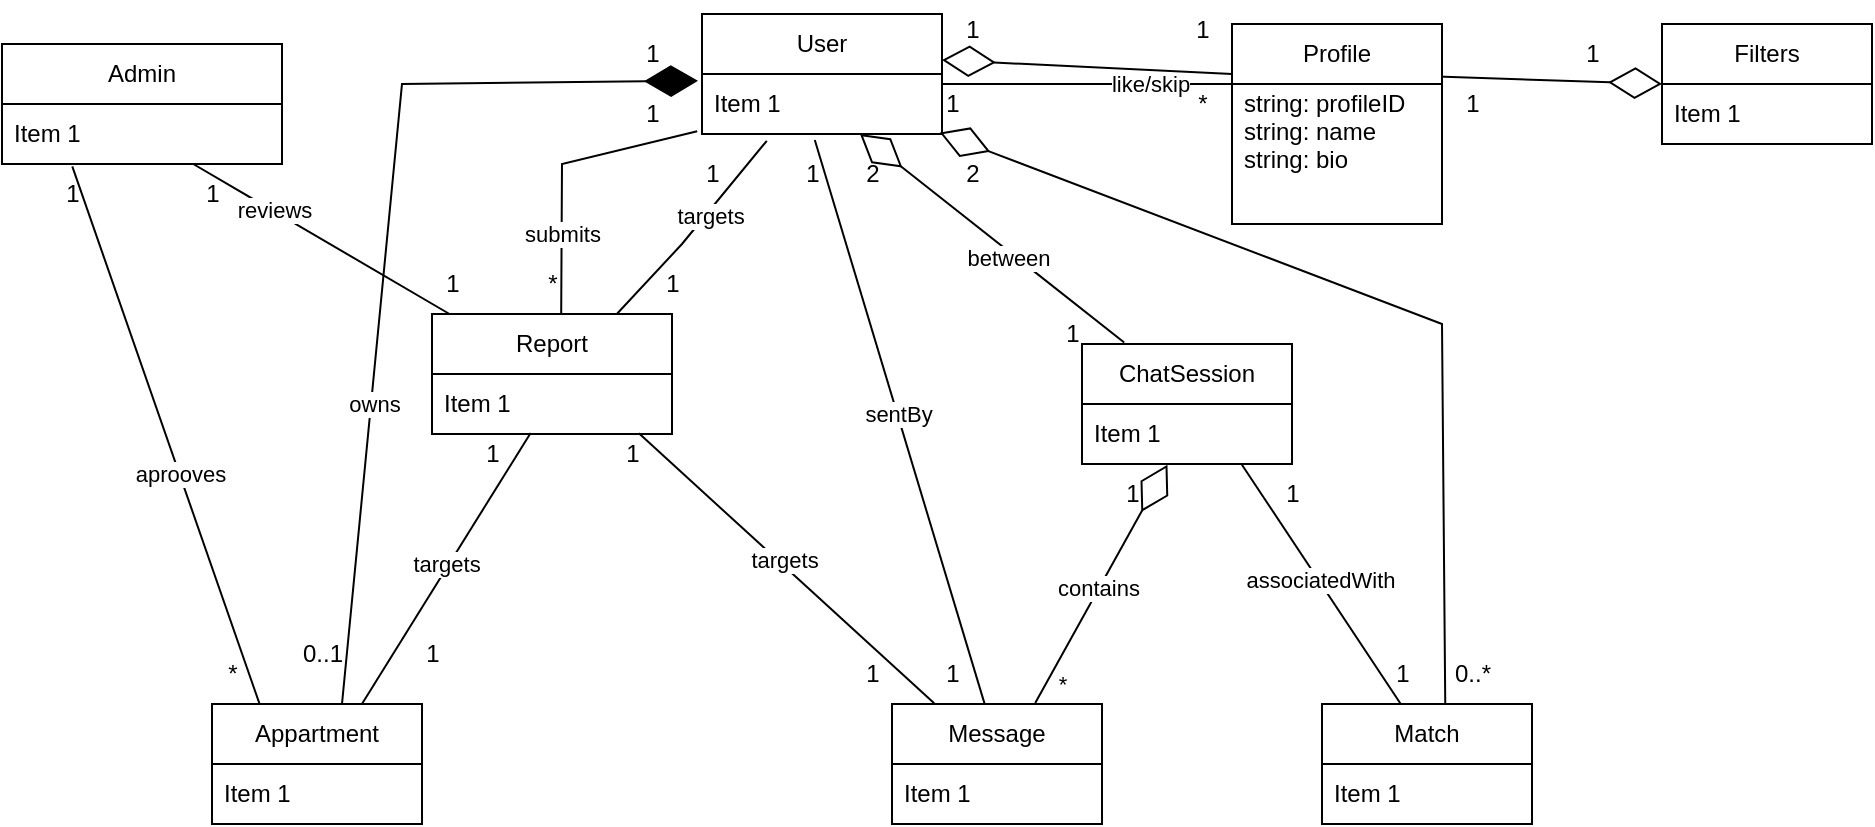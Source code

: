 <mxfile version="26.2.14">
  <diagram id="R2lEEEUBdFMjLlhIrx00" name="Page-1">
    <mxGraphModel dx="1833" dy="1007" grid="1" gridSize="10" guides="1" tooltips="1" connect="1" arrows="1" fold="1" page="1" pageScale="1" pageWidth="1100" pageHeight="850" math="0" shadow="0" extFonts="Permanent Marker^https://fonts.googleapis.com/css?family=Permanent+Marker">
      <root>
        <mxCell id="0" />
        <mxCell id="1" parent="0" />
        <mxCell id="CzUIcHv0P2m2ANK762qB-11" value="" style="endArrow=diamondThin;endFill=0;endSize=24;html=1;rounded=0;exitX=0.682;exitY=-0.008;exitDx=0;exitDy=0;exitPerimeter=0;entryX=0.407;entryY=1.013;entryDx=0;entryDy=0;entryPerimeter=0;" parent="1" source="oZNQDrS6y1OFrkhBLZb1-55" target="oZNQDrS6y1OFrkhBLZb1-60" edge="1">
          <mxGeometry width="160" relative="1" as="geometry">
            <mxPoint x="606.667" y="650" as="sourcePoint" />
            <mxPoint x="673.268" y="530" as="targetPoint" />
          </mxGeometry>
        </mxCell>
        <mxCell id="CzUIcHv0P2m2ANK762qB-12" value="contains" style="edgeLabel;html=1;align=center;verticalAlign=middle;resizable=0;points=[];" parent="CzUIcHv0P2m2ANK762qB-11" vertex="1" connectable="0">
          <mxGeometry x="-0.037" y="1" relative="1" as="geometry">
            <mxPoint as="offset" />
          </mxGeometry>
        </mxCell>
        <mxCell id="CzUIcHv0P2m2ANK762qB-18" value="*" style="edgeLabel;html=1;align=center;verticalAlign=middle;resizable=0;points=[];" parent="CzUIcHv0P2m2ANK762qB-11" vertex="1" connectable="0">
          <mxGeometry x="-0.797" y="2" relative="1" as="geometry">
            <mxPoint x="8" y="3" as="offset" />
          </mxGeometry>
        </mxCell>
        <mxCell id="CzUIcHv0P2m2ANK762qB-16" value="" style="endArrow=none;html=1;rounded=0;exitX=0.39;exitY=0.039;exitDx=0;exitDy=0;exitPerimeter=0;entryX=0.76;entryY=1.003;entryDx=0;entryDy=0;entryPerimeter=0;" parent="1" source="oZNQDrS6y1OFrkhBLZb1-57" target="oZNQDrS6y1OFrkhBLZb1-60" edge="1">
          <mxGeometry width="50" height="50" relative="1" as="geometry">
            <mxPoint x="790" y="650" as="sourcePoint" />
            <mxPoint x="709.88" y="530" as="targetPoint" />
          </mxGeometry>
        </mxCell>
        <mxCell id="CzUIcHv0P2m2ANK762qB-17" value="associatedWith" style="edgeLabel;html=1;align=center;verticalAlign=middle;resizable=0;points=[];" parent="CzUIcHv0P2m2ANK762qB-16" vertex="1" connectable="0">
          <mxGeometry x="0.052" relative="1" as="geometry">
            <mxPoint as="offset" />
          </mxGeometry>
        </mxCell>
        <mxCell id="CzUIcHv0P2m2ANK762qB-19" value="1" style="text;html=1;align=center;verticalAlign=middle;resizable=0;points=[];autosize=1;strokeColor=none;fillColor=none;" parent="1" vertex="1">
          <mxGeometry x="640" y="530" width="30" height="30" as="geometry" />
        </mxCell>
        <mxCell id="CzUIcHv0P2m2ANK762qB-20" value="1" style="text;html=1;align=center;verticalAlign=middle;resizable=0;points=[];autosize=1;strokeColor=none;fillColor=none;" parent="1" vertex="1">
          <mxGeometry x="720" y="530" width="30" height="30" as="geometry" />
        </mxCell>
        <mxCell id="CzUIcHv0P2m2ANK762qB-21" value="1" style="text;html=1;align=center;verticalAlign=middle;resizable=0;points=[];autosize=1;strokeColor=none;fillColor=none;" parent="1" vertex="1">
          <mxGeometry x="775" y="620" width="30" height="30" as="geometry" />
        </mxCell>
        <mxCell id="CzUIcHv0P2m2ANK762qB-23" value="" style="endArrow=diamondThin;endFill=0;endSize=24;html=1;rounded=0;entryX=0.991;entryY=0.976;entryDx=0;entryDy=0;entryPerimeter=0;exitX=0.587;exitY=0.015;exitDx=0;exitDy=0;exitPerimeter=0;" parent="1" source="oZNQDrS6y1OFrkhBLZb1-57" target="oZNQDrS6y1OFrkhBLZb1-43" edge="1">
          <mxGeometry width="160" relative="1" as="geometry">
            <mxPoint x="811.667" y="650.91" as="sourcePoint" />
            <mxPoint x="550" y="362.5" as="targetPoint" />
            <Array as="points">
              <mxPoint x="810" y="460" />
            </Array>
          </mxGeometry>
        </mxCell>
        <mxCell id="CzUIcHv0P2m2ANK762qB-24" value="" style="endArrow=diamondThin;endFill=0;endSize=24;html=1;rounded=0;exitX=0.201;exitY=-0.012;exitDx=0;exitDy=0;exitPerimeter=0;" parent="1" source="oZNQDrS6y1OFrkhBLZb1-59" target="oZNQDrS6y1OFrkhBLZb1-43" edge="1">
          <mxGeometry width="160" relative="1" as="geometry">
            <mxPoint x="652" y="470" as="sourcePoint" />
            <mxPoint x="527.5" y="370" as="targetPoint" />
          </mxGeometry>
        </mxCell>
        <mxCell id="CzUIcHv0P2m2ANK762qB-25" value="between" style="edgeLabel;html=1;align=center;verticalAlign=middle;resizable=0;points=[];" parent="CzUIcHv0P2m2ANK762qB-24" vertex="1" connectable="0">
          <mxGeometry x="-0.136" y="3" relative="1" as="geometry">
            <mxPoint as="offset" />
          </mxGeometry>
        </mxCell>
        <mxCell id="CzUIcHv0P2m2ANK762qB-26" value="2" style="text;html=1;align=center;verticalAlign=middle;resizable=0;points=[];autosize=1;strokeColor=none;fillColor=none;" parent="1" vertex="1">
          <mxGeometry x="510" y="370" width="30" height="30" as="geometry" />
        </mxCell>
        <mxCell id="CzUIcHv0P2m2ANK762qB-27" value="1" style="text;html=1;align=center;verticalAlign=middle;resizable=0;points=[];autosize=1;strokeColor=none;fillColor=none;" parent="1" vertex="1">
          <mxGeometry x="610" y="450" width="30" height="30" as="geometry" />
        </mxCell>
        <mxCell id="CzUIcHv0P2m2ANK762qB-28" value="" style="endArrow=none;html=1;rounded=0;entryX=0.47;entryY=1.1;entryDx=0;entryDy=0;entryPerimeter=0;exitX=0.441;exitY=-0.001;exitDx=0;exitDy=0;exitPerimeter=0;" parent="1" source="oZNQDrS6y1OFrkhBLZb1-55" target="oZNQDrS6y1OFrkhBLZb1-43" edge="1">
          <mxGeometry width="50" height="50" relative="1" as="geometry">
            <mxPoint x="581" y="650" as="sourcePoint" />
            <mxPoint x="498.824" y="370" as="targetPoint" />
          </mxGeometry>
        </mxCell>
        <mxCell id="CzUIcHv0P2m2ANK762qB-29" value="sentBy" style="edgeLabel;html=1;align=center;verticalAlign=middle;resizable=0;points=[];" parent="CzUIcHv0P2m2ANK762qB-28" vertex="1" connectable="0">
          <mxGeometry x="0.028" relative="1" as="geometry">
            <mxPoint as="offset" />
          </mxGeometry>
        </mxCell>
        <mxCell id="CzUIcHv0P2m2ANK762qB-30" value="1" style="text;html=1;align=center;verticalAlign=middle;resizable=0;points=[];autosize=1;strokeColor=none;fillColor=none;" parent="1" vertex="1">
          <mxGeometry x="550" y="620" width="30" height="30" as="geometry" />
        </mxCell>
        <mxCell id="CzUIcHv0P2m2ANK762qB-31" value="1" style="text;html=1;align=center;verticalAlign=middle;resizable=0;points=[];autosize=1;strokeColor=none;fillColor=none;" parent="1" vertex="1">
          <mxGeometry x="480" y="370" width="30" height="30" as="geometry" />
        </mxCell>
        <mxCell id="CzUIcHv0P2m2ANK762qB-32" value="" style="endArrow=none;html=1;rounded=0;entryX=-0.02;entryY=0.953;entryDx=0;entryDy=0;entryPerimeter=0;exitX=0.653;exitY=1.014;exitDx=0;exitDy=0;exitPerimeter=0;" parent="1" source="CzUIcHv0P2m2ANK762qB-37" target="oZNQDrS6y1OFrkhBLZb1-43" edge="1">
          <mxGeometry width="50" height="50" relative="1" as="geometry">
            <mxPoint x="370" y="455" as="sourcePoint" />
            <mxPoint x="430" y="360" as="targetPoint" />
            <Array as="points">
              <mxPoint x="370" y="380" />
            </Array>
          </mxGeometry>
        </mxCell>
        <mxCell id="CzUIcHv0P2m2ANK762qB-35" value="submits" style="edgeLabel;html=1;align=center;verticalAlign=middle;resizable=0;points=[];" parent="CzUIcHv0P2m2ANK762qB-32" vertex="1" connectable="0">
          <mxGeometry x="-0.441" relative="1" as="geometry">
            <mxPoint as="offset" />
          </mxGeometry>
        </mxCell>
        <mxCell id="CzUIcHv0P2m2ANK762qB-33" value="" style="endArrow=none;html=1;rounded=0;entryX=0.27;entryY=1.113;entryDx=0;entryDy=0;entryPerimeter=0;exitX=0.772;exitY=-0.004;exitDx=0;exitDy=0;exitPerimeter=0;" parent="1" source="oZNQDrS6y1OFrkhBLZb1-62" target="oZNQDrS6y1OFrkhBLZb1-43" edge="1">
          <mxGeometry width="50" height="50" relative="1" as="geometry">
            <mxPoint x="397.692" y="455" as="sourcePoint" />
            <mxPoint x="467.5" y="370" as="targetPoint" />
            <Array as="points">
              <mxPoint x="430" y="420" />
            </Array>
          </mxGeometry>
        </mxCell>
        <mxCell id="CzUIcHv0P2m2ANK762qB-36" value="targets" style="edgeLabel;html=1;align=center;verticalAlign=middle;resizable=0;points=[];" parent="CzUIcHv0P2m2ANK762qB-33" vertex="1" connectable="0">
          <mxGeometry x="0.169" y="-1" relative="1" as="geometry">
            <mxPoint x="1" as="offset" />
          </mxGeometry>
        </mxCell>
        <mxCell id="CzUIcHv0P2m2ANK762qB-37" value="*" style="text;html=1;align=center;verticalAlign=middle;resizable=0;points=[];autosize=1;strokeColor=none;fillColor=none;" parent="1" vertex="1">
          <mxGeometry x="350" y="425" width="30" height="30" as="geometry" />
        </mxCell>
        <mxCell id="CzUIcHv0P2m2ANK762qB-38" value="1" style="text;html=1;align=center;verticalAlign=middle;resizable=0;points=[];autosize=1;strokeColor=none;fillColor=none;" parent="1" vertex="1">
          <mxGeometry x="400" y="340" width="30" height="30" as="geometry" />
        </mxCell>
        <mxCell id="CzUIcHv0P2m2ANK762qB-39" value="1" style="text;html=1;align=center;verticalAlign=middle;resizable=0;points=[];autosize=1;strokeColor=none;fillColor=none;" parent="1" vertex="1">
          <mxGeometry x="410" y="425" width="30" height="30" as="geometry" />
        </mxCell>
        <mxCell id="CzUIcHv0P2m2ANK762qB-40" value="1" style="text;html=1;align=center;verticalAlign=middle;resizable=0;points=[];autosize=1;strokeColor=none;fillColor=none;" parent="1" vertex="1">
          <mxGeometry x="430" y="370" width="30" height="30" as="geometry" />
        </mxCell>
        <mxCell id="CzUIcHv0P2m2ANK762qB-41" value="" style="endArrow=none;html=1;rounded=0;exitX=0.714;exitY=0;exitDx=0;exitDy=0;exitPerimeter=0;entryX=0.411;entryY=0.982;entryDx=0;entryDy=0;entryPerimeter=0;" parent="1" source="oZNQDrS6y1OFrkhBLZb1-53" target="oZNQDrS6y1OFrkhBLZb1-63" edge="1">
          <mxGeometry width="50" height="50" relative="1" as="geometry">
            <mxPoint x="277.838" y="640" as="sourcePoint" />
            <mxPoint x="351.813" y="515" as="targetPoint" />
          </mxGeometry>
        </mxCell>
        <mxCell id="CzUIcHv0P2m2ANK762qB-42" value="targets" style="edgeLabel;html=1;align=center;verticalAlign=middle;resizable=0;points=[];" parent="CzUIcHv0P2m2ANK762qB-41" vertex="1" connectable="0">
          <mxGeometry x="0.023" y="2" relative="1" as="geometry">
            <mxPoint as="offset" />
          </mxGeometry>
        </mxCell>
        <mxCell id="CzUIcHv0P2m2ANK762qB-43" value="" style="endArrow=none;html=1;rounded=0;exitX=0.201;exitY=-0.006;exitDx=0;exitDy=0;exitPerimeter=0;entryX=0.862;entryY=0.989;entryDx=0;entryDy=0;entryPerimeter=0;" parent="1" source="oZNQDrS6y1OFrkhBLZb1-55" target="oZNQDrS6y1OFrkhBLZb1-63" edge="1">
          <mxGeometry width="50" height="50" relative="1" as="geometry">
            <mxPoint x="556.154" y="650" as="sourcePoint" />
            <mxPoint x="403.911" y="515" as="targetPoint" />
          </mxGeometry>
        </mxCell>
        <mxCell id="CzUIcHv0P2m2ANK762qB-44" value="targets" style="edgeLabel;html=1;align=center;verticalAlign=middle;resizable=0;points=[];" parent="CzUIcHv0P2m2ANK762qB-43" vertex="1" connectable="0">
          <mxGeometry x="0.038" y="-2" relative="1" as="geometry">
            <mxPoint as="offset" />
          </mxGeometry>
        </mxCell>
        <mxCell id="CzUIcHv0P2m2ANK762qB-45" value="1" style="text;html=1;align=center;verticalAlign=middle;resizable=0;points=[];autosize=1;strokeColor=none;fillColor=none;" parent="1" vertex="1">
          <mxGeometry x="320" y="510" width="30" height="30" as="geometry" />
        </mxCell>
        <mxCell id="CzUIcHv0P2m2ANK762qB-46" value="1" style="text;html=1;align=center;verticalAlign=middle;resizable=0;points=[];autosize=1;strokeColor=none;fillColor=none;" parent="1" vertex="1">
          <mxGeometry x="290" y="610" width="30" height="30" as="geometry" />
        </mxCell>
        <mxCell id="CzUIcHv0P2m2ANK762qB-47" value="1" style="text;html=1;align=center;verticalAlign=middle;resizable=0;points=[];autosize=1;strokeColor=none;fillColor=none;" parent="1" vertex="1">
          <mxGeometry x="390" y="510" width="30" height="30" as="geometry" />
        </mxCell>
        <mxCell id="CzUIcHv0P2m2ANK762qB-48" value="1" style="text;html=1;align=center;verticalAlign=middle;resizable=0;points=[];autosize=1;strokeColor=none;fillColor=none;" parent="1" vertex="1">
          <mxGeometry x="510" y="620" width="30" height="30" as="geometry" />
        </mxCell>
        <mxCell id="CzUIcHv0P2m2ANK762qB-49" value="" style="endArrow=diamondThin;endFill=1;endSize=24;html=1;rounded=0;entryX=-0.017;entryY=0.113;entryDx=0;entryDy=0;entryPerimeter=0;exitX=0.619;exitY=0;exitDx=0;exitDy=0;exitPerimeter=0;" parent="1" source="oZNQDrS6y1OFrkhBLZb1-53" target="oZNQDrS6y1OFrkhBLZb1-43" edge="1">
          <mxGeometry width="160" relative="1" as="geometry">
            <mxPoint x="262.727" y="640" as="sourcePoint" />
            <mxPoint x="370" y="340" as="targetPoint" />
            <Array as="points">
              <mxPoint x="290" y="340" />
            </Array>
          </mxGeometry>
        </mxCell>
        <mxCell id="CzUIcHv0P2m2ANK762qB-51" value="owns" style="edgeLabel;html=1;align=center;verticalAlign=middle;resizable=0;points=[];" parent="CzUIcHv0P2m2ANK762qB-49" vertex="1" connectable="0">
          <mxGeometry x="-0.343" y="-1" relative="1" as="geometry">
            <mxPoint as="offset" />
          </mxGeometry>
        </mxCell>
        <mxCell id="CzUIcHv0P2m2ANK762qB-52" value="1" style="text;html=1;align=center;verticalAlign=middle;resizable=0;points=[];autosize=1;strokeColor=none;fillColor=none;" parent="1" vertex="1">
          <mxGeometry x="400" y="310" width="30" height="30" as="geometry" />
        </mxCell>
        <mxCell id="CzUIcHv0P2m2ANK762qB-53" value="0..1" style="text;html=1;align=center;verticalAlign=middle;resizable=0;points=[];autosize=1;strokeColor=none;fillColor=none;" parent="1" vertex="1">
          <mxGeometry x="230" y="610" width="40" height="30" as="geometry" />
        </mxCell>
        <mxCell id="CzUIcHv0P2m2ANK762qB-54" value="" style="endArrow=none;html=1;rounded=0;exitX=0.975;exitY=1.045;exitDx=0;exitDy=0;exitPerimeter=0;entryX=0.251;entryY=1.04;entryDx=0;entryDy=0;entryPerimeter=0;" parent="1" source="CzUIcHv0P2m2ANK762qB-58" target="oZNQDrS6y1OFrkhBLZb1-39" edge="1">
          <mxGeometry width="50" height="50" relative="1" as="geometry">
            <mxPoint x="214.52" y="637.48" as="sourcePoint" />
            <mxPoint x="130" y="380" as="targetPoint" />
          </mxGeometry>
        </mxCell>
        <mxCell id="CzUIcHv0P2m2ANK762qB-56" value="aprooves" style="edgeLabel;html=1;align=center;verticalAlign=middle;resizable=0;points=[];" parent="CzUIcHv0P2m2ANK762qB-54" vertex="1" connectable="0">
          <mxGeometry x="-0.14" relative="1" as="geometry">
            <mxPoint as="offset" />
          </mxGeometry>
        </mxCell>
        <mxCell id="CzUIcHv0P2m2ANK762qB-57" value="1" style="text;html=1;align=center;verticalAlign=middle;resizable=0;points=[];autosize=1;strokeColor=none;fillColor=none;" parent="1" vertex="1">
          <mxGeometry x="110" y="380" width="30" height="30" as="geometry" />
        </mxCell>
        <mxCell id="CzUIcHv0P2m2ANK762qB-58" value="*" style="text;html=1;align=center;verticalAlign=middle;resizable=0;points=[];autosize=1;strokeColor=none;fillColor=none;" parent="1" vertex="1">
          <mxGeometry x="190" y="620" width="30" height="30" as="geometry" />
        </mxCell>
        <mxCell id="CzUIcHv0P2m2ANK762qB-59" value="" style="endArrow=none;html=1;rounded=0;" parent="1" source="oZNQDrS6y1OFrkhBLZb1-39" target="oZNQDrS6y1OFrkhBLZb1-62" edge="1">
          <mxGeometry width="50" height="50" relative="1" as="geometry">
            <mxPoint x="205" y="380" as="sourcePoint" />
            <mxPoint x="310" y="455" as="targetPoint" />
          </mxGeometry>
        </mxCell>
        <mxCell id="CzUIcHv0P2m2ANK762qB-60" value="reviews" style="edgeLabel;html=1;align=center;verticalAlign=middle;resizable=0;points=[];" parent="CzUIcHv0P2m2ANK762qB-59" vertex="1" connectable="0">
          <mxGeometry x="-0.381" relative="1" as="geometry">
            <mxPoint as="offset" />
          </mxGeometry>
        </mxCell>
        <mxCell id="CzUIcHv0P2m2ANK762qB-61" value="1" style="text;html=1;align=center;verticalAlign=middle;resizable=0;points=[];autosize=1;strokeColor=none;fillColor=none;" parent="1" vertex="1">
          <mxGeometry x="180" y="380" width="30" height="30" as="geometry" />
        </mxCell>
        <mxCell id="CzUIcHv0P2m2ANK762qB-62" value="1" style="text;html=1;align=center;verticalAlign=middle;resizable=0;points=[];autosize=1;strokeColor=none;fillColor=none;" parent="1" vertex="1">
          <mxGeometry x="300" y="425" width="30" height="30" as="geometry" />
        </mxCell>
        <mxCell id="CzUIcHv0P2m2ANK762qB-63" value="0..*" style="text;html=1;align=center;verticalAlign=middle;resizable=0;points=[];autosize=1;strokeColor=none;fillColor=none;" parent="1" vertex="1">
          <mxGeometry x="805" y="620" width="40" height="30" as="geometry" />
        </mxCell>
        <mxCell id="CzUIcHv0P2m2ANK762qB-64" value="2" style="text;html=1;align=center;verticalAlign=middle;resizable=0;points=[];autosize=1;strokeColor=none;fillColor=none;" parent="1" vertex="1">
          <mxGeometry x="560" y="370" width="30" height="30" as="geometry" />
        </mxCell>
        <mxCell id="CzUIcHv0P2m2ANK762qB-65" value="" style="endArrow=none;html=1;rounded=0;entryX=1;entryY=0.167;entryDx=0;entryDy=0;entryPerimeter=0;exitX=0.048;exitY=0;exitDx=0;exitDy=0;exitPerimeter=0;" parent="1" source="oZNQDrS6y1OFrkhBLZb1-50" target="oZNQDrS6y1OFrkhBLZb1-43" edge="1">
          <mxGeometry width="50" height="50" relative="1" as="geometry">
            <mxPoint x="700" y="340.003" as="sourcePoint" />
            <mxPoint x="550" y="340" as="targetPoint" />
          </mxGeometry>
        </mxCell>
        <mxCell id="CzUIcHv0P2m2ANK762qB-66" value="like/skip" style="edgeLabel;html=1;align=center;verticalAlign=middle;resizable=0;points=[];" parent="CzUIcHv0P2m2ANK762qB-65" vertex="1" connectable="0">
          <mxGeometry x="-0.377" relative="1" as="geometry">
            <mxPoint as="offset" />
          </mxGeometry>
        </mxCell>
        <mxCell id="CzUIcHv0P2m2ANK762qB-68" value="1" style="text;html=1;align=center;verticalAlign=middle;resizable=0;points=[];autosize=1;strokeColor=none;fillColor=none;" parent="1" vertex="1">
          <mxGeometry x="550" y="335" width="30" height="30" as="geometry" />
        </mxCell>
        <mxCell id="CzUIcHv0P2m2ANK762qB-69" value="*" style="text;html=1;align=center;verticalAlign=middle;resizable=0;points=[];autosize=1;strokeColor=none;fillColor=none;" parent="1" vertex="1">
          <mxGeometry x="675" y="335" width="30" height="30" as="geometry" />
        </mxCell>
        <mxCell id="CzUIcHv0P2m2ANK762qB-70" value="" style="endArrow=diamondThin;endFill=0;endSize=24;html=1;rounded=0;exitX=0;exitY=0.25;exitDx=0;exitDy=0;entryX=1;entryY=0.383;entryDx=0;entryDy=0;entryPerimeter=0;" parent="1" source="oZNQDrS6y1OFrkhBLZb1-49" target="oZNQDrS6y1OFrkhBLZb1-42" edge="1">
          <mxGeometry width="160" relative="1" as="geometry">
            <mxPoint x="700" y="325" as="sourcePoint" />
            <mxPoint x="550" y="325" as="targetPoint" />
          </mxGeometry>
        </mxCell>
        <mxCell id="CzUIcHv0P2m2ANK762qB-71" value="1" style="text;html=1;align=center;verticalAlign=middle;resizable=0;points=[];autosize=1;strokeColor=none;fillColor=none;" parent="1" vertex="1">
          <mxGeometry x="675" y="298" width="30" height="30" as="geometry" />
        </mxCell>
        <mxCell id="CzUIcHv0P2m2ANK762qB-72" value="1" style="text;html=1;align=center;verticalAlign=middle;resizable=0;points=[];autosize=1;strokeColor=none;fillColor=none;" parent="1" vertex="1">
          <mxGeometry x="560" y="298" width="30" height="30" as="geometry" />
        </mxCell>
        <mxCell id="CzUIcHv0P2m2ANK762qB-73" value="" style="endArrow=diamondThin;endFill=0;endSize=24;html=1;rounded=0;exitX=0.977;exitY=-0.053;exitDx=0;exitDy=0;entryX=0;entryY=0.5;entryDx=0;entryDy=0;exitPerimeter=0;" parent="1" source="oZNQDrS6y1OFrkhBLZb1-50" edge="1">
          <mxGeometry width="160" relative="1" as="geometry">
            <mxPoint x="820" y="340" as="sourcePoint" />
            <mxPoint x="920" y="340" as="targetPoint" />
          </mxGeometry>
        </mxCell>
        <mxCell id="CzUIcHv0P2m2ANK762qB-74" value="1" style="text;html=1;align=center;verticalAlign=middle;resizable=0;points=[];autosize=1;strokeColor=none;fillColor=none;" parent="1" vertex="1">
          <mxGeometry x="870" y="310" width="30" height="30" as="geometry" />
        </mxCell>
        <mxCell id="CzUIcHv0P2m2ANK762qB-76" value="1" style="text;html=1;align=center;verticalAlign=middle;resizable=0;points=[];autosize=1;strokeColor=none;fillColor=none;" parent="1" vertex="1">
          <mxGeometry x="810" y="335" width="30" height="30" as="geometry" />
        </mxCell>
        <mxCell id="oZNQDrS6y1OFrkhBLZb1-38" value="Admin" style="swimlane;fontStyle=0;childLayout=stackLayout;horizontal=1;startSize=30;horizontalStack=0;resizeParent=1;resizeParentMax=0;resizeLast=0;collapsible=1;marginBottom=0;whiteSpace=wrap;html=1;" parent="1" vertex="1">
          <mxGeometry x="90" y="320" width="140" height="60" as="geometry">
            <mxRectangle x="125" y="170" width="70" height="30" as="alternateBounds" />
          </mxGeometry>
        </mxCell>
        <mxCell id="oZNQDrS6y1OFrkhBLZb1-39" value="Item 1" style="text;strokeColor=none;fillColor=none;align=left;verticalAlign=middle;spacingLeft=4;spacingRight=4;overflow=hidden;points=[[0,0.5],[1,0.5]];portConstraint=eastwest;rotatable=0;whiteSpace=wrap;html=1;" parent="oZNQDrS6y1OFrkhBLZb1-38" vertex="1">
          <mxGeometry y="30" width="140" height="30" as="geometry" />
        </mxCell>
        <mxCell id="oZNQDrS6y1OFrkhBLZb1-42" value="User" style="swimlane;fontStyle=0;childLayout=stackLayout;horizontal=1;startSize=30;horizontalStack=0;resizeParent=1;resizeParentMax=0;resizeLast=0;collapsible=1;marginBottom=0;whiteSpace=wrap;html=1;" parent="1" vertex="1">
          <mxGeometry x="440" y="305" width="120" height="60" as="geometry">
            <mxRectangle x="125" y="170" width="70" height="30" as="alternateBounds" />
          </mxGeometry>
        </mxCell>
        <mxCell id="oZNQDrS6y1OFrkhBLZb1-43" value="Item 1" style="text;strokeColor=none;fillColor=none;align=left;verticalAlign=middle;spacingLeft=4;spacingRight=4;overflow=hidden;points=[[0,0.5],[1,0.5]];portConstraint=eastwest;rotatable=0;whiteSpace=wrap;html=1;" parent="oZNQDrS6y1OFrkhBLZb1-42" vertex="1">
          <mxGeometry y="30" width="120" height="30" as="geometry" />
        </mxCell>
        <mxCell id="oZNQDrS6y1OFrkhBLZb1-49" value="Profile" style="swimlane;fontStyle=0;childLayout=stackLayout;horizontal=1;startSize=30;horizontalStack=0;resizeParent=1;resizeParentMax=0;resizeLast=0;collapsible=1;marginBottom=0;whiteSpace=wrap;html=1;" parent="1" vertex="1">
          <mxGeometry x="705" y="310" width="105" height="100" as="geometry">
            <mxRectangle x="125" y="170" width="70" height="30" as="alternateBounds" />
          </mxGeometry>
        </mxCell>
        <mxCell id="oZNQDrS6y1OFrkhBLZb1-50" value="string: profileID&lt;div&gt;string: name&lt;/div&gt;&lt;div&gt;string: bio&lt;/div&gt;&lt;div&gt;&lt;br&gt;&lt;/div&gt;&lt;div&gt;&lt;br&gt;&lt;/div&gt;" style="text;strokeColor=none;fillColor=none;align=left;verticalAlign=middle;spacingLeft=4;spacingRight=4;overflow=hidden;points=[[0,0.5],[1,0.5]];portConstraint=eastwest;rotatable=0;whiteSpace=wrap;html=1;" parent="oZNQDrS6y1OFrkhBLZb1-49" vertex="1">
          <mxGeometry y="30" width="105" height="70" as="geometry" />
        </mxCell>
        <mxCell id="oZNQDrS6y1OFrkhBLZb1-51" value="Filters" style="swimlane;fontStyle=0;childLayout=stackLayout;horizontal=1;startSize=30;horizontalStack=0;resizeParent=1;resizeParentMax=0;resizeLast=0;collapsible=1;marginBottom=0;whiteSpace=wrap;html=1;" parent="1" vertex="1">
          <mxGeometry x="920" y="310" width="105" height="60" as="geometry">
            <mxRectangle x="125" y="170" width="70" height="30" as="alternateBounds" />
          </mxGeometry>
        </mxCell>
        <mxCell id="oZNQDrS6y1OFrkhBLZb1-52" value="Item 1" style="text;strokeColor=none;fillColor=none;align=left;verticalAlign=middle;spacingLeft=4;spacingRight=4;overflow=hidden;points=[[0,0.5],[1,0.5]];portConstraint=eastwest;rotatable=0;whiteSpace=wrap;html=1;" parent="oZNQDrS6y1OFrkhBLZb1-51" vertex="1">
          <mxGeometry y="30" width="105" height="30" as="geometry" />
        </mxCell>
        <mxCell id="oZNQDrS6y1OFrkhBLZb1-53" value="Appartment" style="swimlane;fontStyle=0;childLayout=stackLayout;horizontal=1;startSize=30;horizontalStack=0;resizeParent=1;resizeParentMax=0;resizeLast=0;collapsible=1;marginBottom=0;whiteSpace=wrap;html=1;" parent="1" vertex="1">
          <mxGeometry x="195" y="650" width="105" height="60" as="geometry">
            <mxRectangle x="125" y="170" width="70" height="30" as="alternateBounds" />
          </mxGeometry>
        </mxCell>
        <mxCell id="oZNQDrS6y1OFrkhBLZb1-54" value="Item 1" style="text;strokeColor=none;fillColor=none;align=left;verticalAlign=middle;spacingLeft=4;spacingRight=4;overflow=hidden;points=[[0,0.5],[1,0.5]];portConstraint=eastwest;rotatable=0;whiteSpace=wrap;html=1;" parent="oZNQDrS6y1OFrkhBLZb1-53" vertex="1">
          <mxGeometry y="30" width="105" height="30" as="geometry" />
        </mxCell>
        <mxCell id="oZNQDrS6y1OFrkhBLZb1-55" value="Message" style="swimlane;fontStyle=0;childLayout=stackLayout;horizontal=1;startSize=30;horizontalStack=0;resizeParent=1;resizeParentMax=0;resizeLast=0;collapsible=1;marginBottom=0;whiteSpace=wrap;html=1;" parent="1" vertex="1">
          <mxGeometry x="535" y="650" width="105" height="60" as="geometry">
            <mxRectangle x="125" y="170" width="70" height="30" as="alternateBounds" />
          </mxGeometry>
        </mxCell>
        <mxCell id="oZNQDrS6y1OFrkhBLZb1-56" value="Item 1" style="text;strokeColor=none;fillColor=none;align=left;verticalAlign=middle;spacingLeft=4;spacingRight=4;overflow=hidden;points=[[0,0.5],[1,0.5]];portConstraint=eastwest;rotatable=0;whiteSpace=wrap;html=1;" parent="oZNQDrS6y1OFrkhBLZb1-55" vertex="1">
          <mxGeometry y="30" width="105" height="30" as="geometry" />
        </mxCell>
        <mxCell id="oZNQDrS6y1OFrkhBLZb1-57" value="Match" style="swimlane;fontStyle=0;childLayout=stackLayout;horizontal=1;startSize=30;horizontalStack=0;resizeParent=1;resizeParentMax=0;resizeLast=0;collapsible=1;marginBottom=0;whiteSpace=wrap;html=1;" parent="1" vertex="1">
          <mxGeometry x="750" y="650" width="105" height="60" as="geometry">
            <mxRectangle x="125" y="170" width="70" height="30" as="alternateBounds" />
          </mxGeometry>
        </mxCell>
        <mxCell id="oZNQDrS6y1OFrkhBLZb1-58" value="Item 1" style="text;strokeColor=none;fillColor=none;align=left;verticalAlign=middle;spacingLeft=4;spacingRight=4;overflow=hidden;points=[[0,0.5],[1,0.5]];portConstraint=eastwest;rotatable=0;whiteSpace=wrap;html=1;" parent="oZNQDrS6y1OFrkhBLZb1-57" vertex="1">
          <mxGeometry y="30" width="105" height="30" as="geometry" />
        </mxCell>
        <mxCell id="oZNQDrS6y1OFrkhBLZb1-59" value="ChatSession" style="swimlane;fontStyle=0;childLayout=stackLayout;horizontal=1;startSize=30;horizontalStack=0;resizeParent=1;resizeParentMax=0;resizeLast=0;collapsible=1;marginBottom=0;whiteSpace=wrap;html=1;" parent="1" vertex="1">
          <mxGeometry x="630" y="470" width="105" height="60" as="geometry">
            <mxRectangle x="125" y="170" width="70" height="30" as="alternateBounds" />
          </mxGeometry>
        </mxCell>
        <mxCell id="oZNQDrS6y1OFrkhBLZb1-60" value="Item 1" style="text;strokeColor=none;fillColor=none;align=left;verticalAlign=middle;spacingLeft=4;spacingRight=4;overflow=hidden;points=[[0,0.5],[1,0.5]];portConstraint=eastwest;rotatable=0;whiteSpace=wrap;html=1;" parent="oZNQDrS6y1OFrkhBLZb1-59" vertex="1">
          <mxGeometry y="30" width="105" height="30" as="geometry" />
        </mxCell>
        <mxCell id="oZNQDrS6y1OFrkhBLZb1-62" value="Report" style="swimlane;fontStyle=0;childLayout=stackLayout;horizontal=1;startSize=30;horizontalStack=0;resizeParent=1;resizeParentMax=0;resizeLast=0;collapsible=1;marginBottom=0;whiteSpace=wrap;html=1;" parent="1" vertex="1">
          <mxGeometry x="305" y="455" width="120" height="60" as="geometry">
            <mxRectangle x="125" y="170" width="70" height="30" as="alternateBounds" />
          </mxGeometry>
        </mxCell>
        <mxCell id="oZNQDrS6y1OFrkhBLZb1-63" value="Item 1" style="text;strokeColor=none;fillColor=none;align=left;verticalAlign=middle;spacingLeft=4;spacingRight=4;overflow=hidden;points=[[0,0.5],[1,0.5]];portConstraint=eastwest;rotatable=0;whiteSpace=wrap;html=1;" parent="oZNQDrS6y1OFrkhBLZb1-62" vertex="1">
          <mxGeometry y="30" width="120" height="30" as="geometry" />
        </mxCell>
      </root>
    </mxGraphModel>
  </diagram>
</mxfile>

